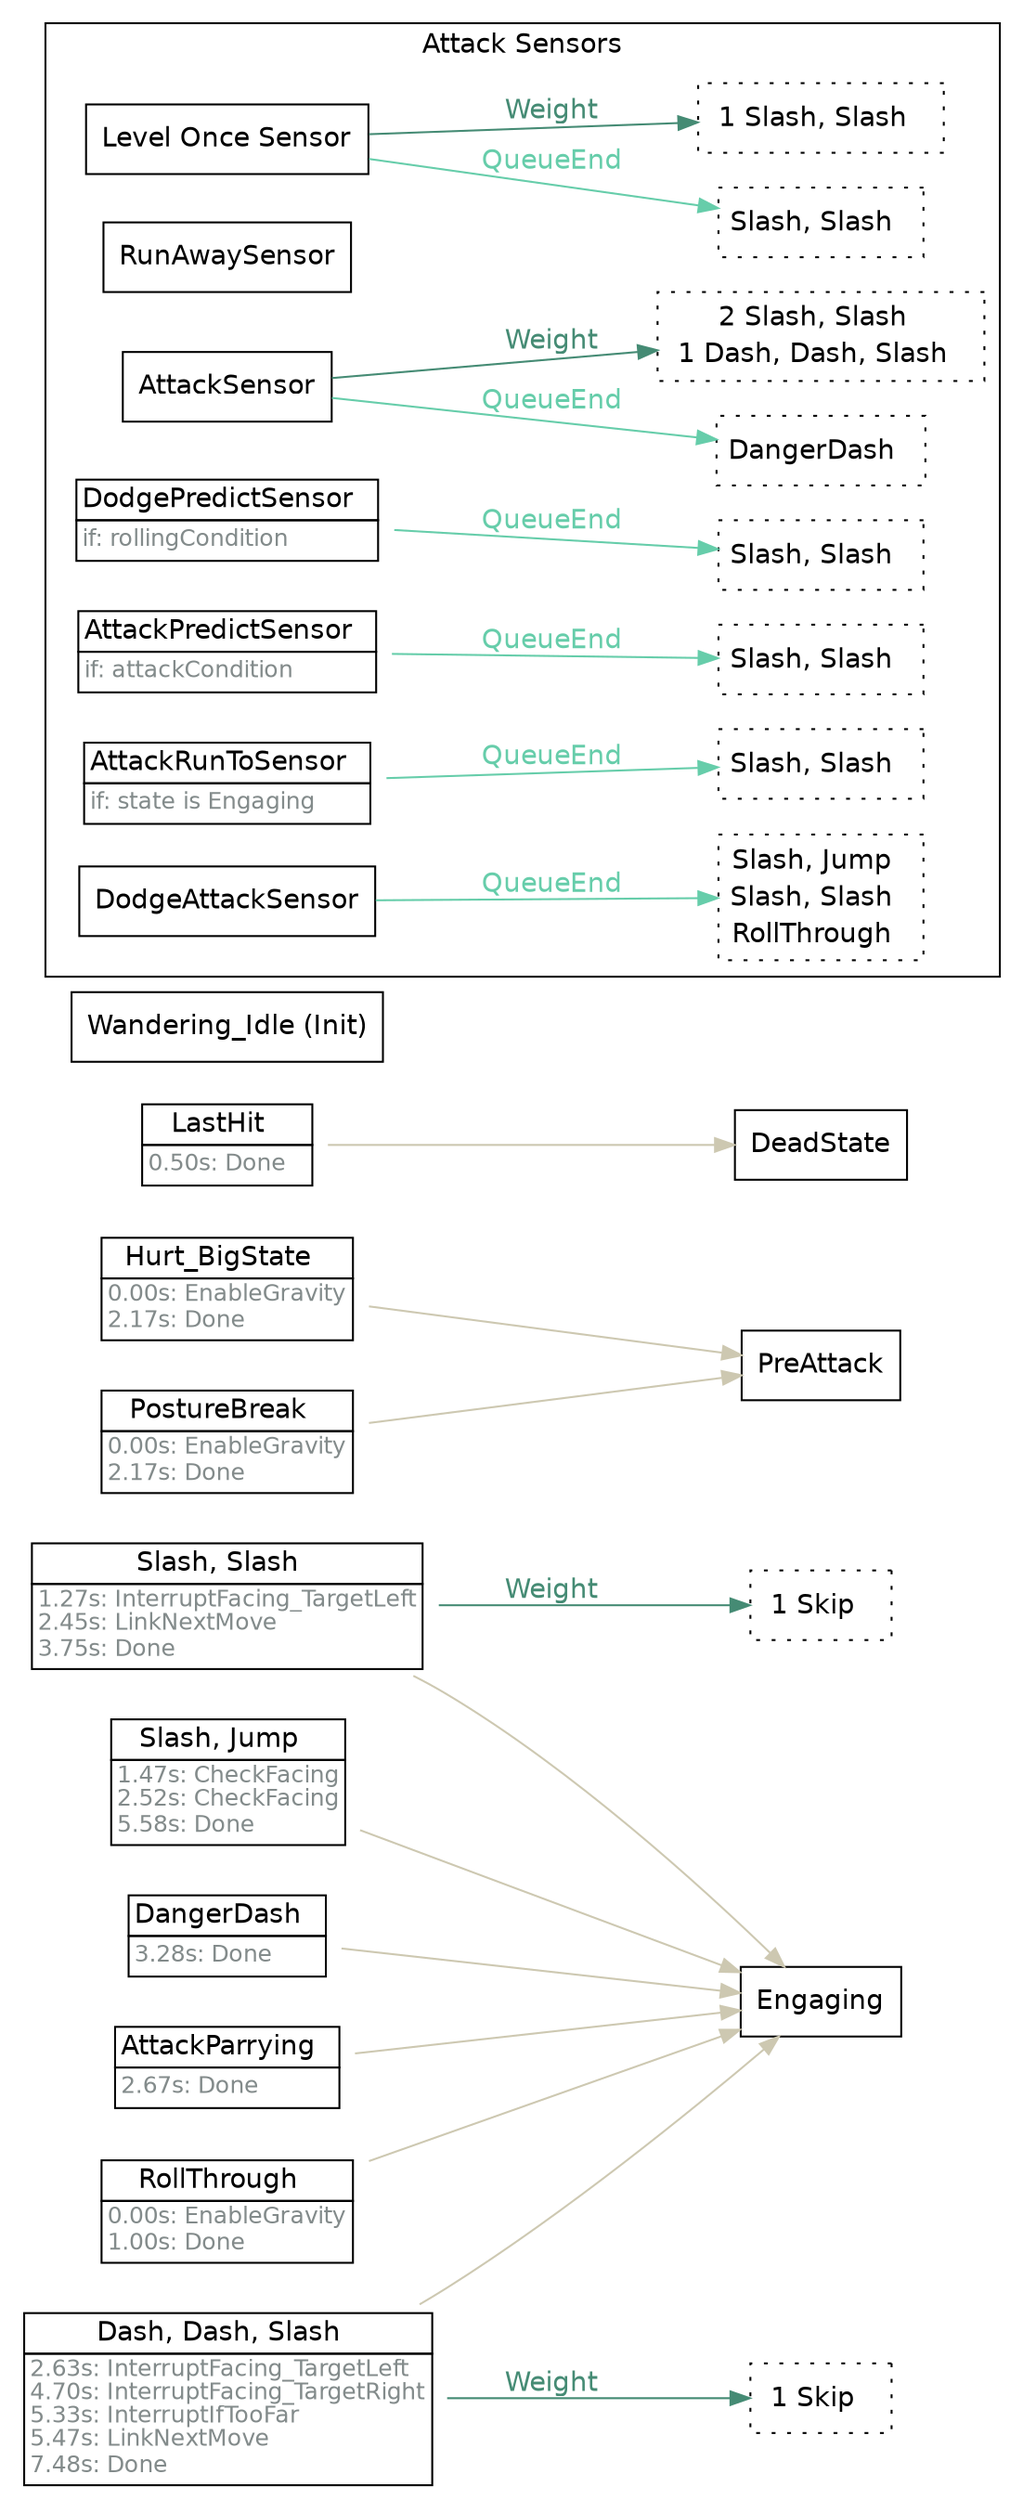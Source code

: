 strict digraph "Foo" {
	"rankdir"="LR";
	node ["shape"="box", "fontname"="Helvetica"];
	edge ["fontname"="Helvetica"];
	"Slash, Slash" ["shape"="plaintext", "label"=<<TABLE border="0" cellborder="1" cellspacing="0" cellpadding="2"><TR><TD >Slash, Slash  </TD></TR><TR><TD align="left" balign="left"><FONT point-size="12" color="azure4">1.27s: InterruptFacing_TargetLeft<br/>2.45s: LinkNextMove<br/>3.75s: Done</FONT>  </TD></TR></TABLE>>]
	"Slash, Slash" -> "Engaging"  ["color"="cornsilk3", "fontcolor"="cornsilk3"]
	"Slash, Slash_mustuse" ["shape"="box", "style"="dotted", "label"=<<TABLE border="0" cellborder="0" cellspacing="0" cellpadding="2"><TR><TD>1 Skip  </TD></TR></TABLE>>]
	"Slash, Slash" -> "Slash, Slash_mustuse"  ["label"="Weight", "color"="aquamarine4", "fontcolor"="aquamarine4"]
	"Dash, Dash, Slash" ["shape"="plaintext", "label"=<<TABLE border="0" cellborder="1" cellspacing="0" cellpadding="2"><TR><TD >Dash, Dash, Slash  </TD></TR><TR><TD align="left" balign="left"><FONT point-size="12" color="azure4">2.63s: InterruptFacing_TargetLeft<br/>4.70s: InterruptFacing_TargetRight<br/>5.33s: InterruptIfTooFar<br/>5.47s: LinkNextMove<br/>7.48s: Done</FONT>  </TD></TR></TABLE>>]
	"Dash, Dash, Slash" -> "Engaging"  ["color"="cornsilk3", "fontcolor"="cornsilk3"]
	"Dash, Dash, Slash_mustuse" ["shape"="box", "style"="dotted", "label"=<<TABLE border="0" cellborder="0" cellspacing="0" cellpadding="2"><TR><TD>1 Skip  </TD></TR></TABLE>>]
	"Dash, Dash, Slash" -> "Dash, Dash, Slash_mustuse"  ["label"="Weight", "color"="aquamarine4", "fontcolor"="aquamarine4"]
	"Slash, Jump" ["shape"="plaintext", "label"=<<TABLE border="0" cellborder="1" cellspacing="0" cellpadding="2"><TR><TD >Slash, Jump  </TD></TR><TR><TD align="left" balign="left"><FONT point-size="12" color="azure4">1.47s: CheckFacing<br/>2.52s: CheckFacing<br/>5.58s: Done</FONT>  </TD></TR></TABLE>>]
	"Slash, Jump" -> "Engaging"  ["color"="cornsilk3", "fontcolor"="cornsilk3"]
	"DangerDash" ["shape"="plaintext", "label"=<<TABLE border="0" cellborder="1" cellspacing="0" cellpadding="2"><TR><TD >DangerDash  </TD></TR><TR><TD align="left" balign="left"><FONT point-size="12" color="azure4">3.28s: Done</FONT>  </TD></TR></TABLE>>]
	"DangerDash" -> "Engaging"  ["color"="cornsilk3", "fontcolor"="cornsilk3"]
	"AttackParrying" ["shape"="plaintext", "label"=<<TABLE border="0" cellborder="1" cellspacing="0" cellpadding="2"><TR><TD >AttackParrying  </TD></TR><TR><TD align="left" balign="left"><FONT point-size="12" color="azure4">2.67s: Done</FONT>  </TD></TR></TABLE>>]
	"AttackParrying" -> "Engaging"  ["color"="cornsilk3", "fontcolor"="cornsilk3"]
	"Hurt_BigState" ["shape"="plaintext", "label"=<<TABLE border="0" cellborder="1" cellspacing="0" cellpadding="2"><TR><TD >Hurt_BigState  </TD></TR><TR><TD align="left" balign="left"><FONT point-size="12" color="azure4">0.00s: EnableGravity<br/>2.17s: Done</FONT>  </TD></TR></TABLE>>]
	"Hurt_BigState" -> "PreAttack"  ["color"="cornsilk3", "fontcolor"="cornsilk3"]
	"LastHit" ["shape"="plaintext", "label"=<<TABLE border="0" cellborder="1" cellspacing="0" cellpadding="2"><TR><TD >LastHit  </TD></TR><TR><TD align="left" balign="left"><FONT point-size="12" color="azure4">0.50s: Done</FONT>  </TD></TR></TABLE>>]
	"LastHit" -> "DeadState"  ["color"="cornsilk3", "fontcolor"="cornsilk3"]
	"PostureBreak" ["shape"="plaintext", "label"=<<TABLE border="0" cellborder="1" cellspacing="0" cellpadding="2"><TR><TD >PostureBreak  </TD></TR><TR><TD align="left" balign="left"><FONT point-size="12" color="azure4">0.00s: EnableGravity<br/>2.17s: Done</FONT>  </TD></TR></TABLE>>]
	"PostureBreak" -> "PreAttack"  ["color"="cornsilk3", "fontcolor"="cornsilk3"]
	"RollThrough" ["shape"="plaintext", "label"=<<TABLE border="0" cellborder="1" cellspacing="0" cellpadding="2"><TR><TD >RollThrough  </TD></TR><TR><TD align="left" balign="left"><FONT point-size="12" color="azure4">0.00s: EnableGravity<br/>1.00s: Done</FONT>  </TD></TR></TABLE>>]
	"RollThrough" -> "Engaging"  ["color"="cornsilk3", "fontcolor"="cornsilk3"]
	"Wandering_Idle" ["label"="Wandering_Idle (Init)"]
	subgraph "cluster_attacksensors" {
		"rank"="sink";
		"label"="Attack Sensors";
		"fontname"="Helvetica";
		"Level Once Sensor" ["label"="Level Once Sensor"]
		"Level Once Sensor_linked" ["shape"="box", "style"="dotted", "label"=<<TABLE border="0" cellborder="0" cellspacing="0" cellpadding="2"><TR><TD>Slash, Slash  </TD></TR></TABLE>>, "margin"="0.05"]
		"Level Once Sensor" -> "Level Once Sensor_linked"  ["label"="QueueEnd", "color"="aquamarine3", "fontcolor"="aquamarine3"]
		"Level Once Sensor_mustuse" ["shape"="box", "style"="dotted", "label"=<<TABLE border="0" cellborder="0" cellspacing="0" cellpadding="2"><TR><TD>1 Slash, Slash  </TD></TR></TABLE>>]
		"Level Once Sensor" -> "Level Once Sensor_mustuse"  ["label"="Weight", "color"="aquamarine4", "fontcolor"="aquamarine4"]
		"RunAwaySensor" ["label"="RunAwaySensor"]
		"AttackSensor" ["label"="AttackSensor"]
		"AttackSensor_linked" ["shape"="box", "style"="dotted", "label"=<<TABLE border="0" cellborder="0" cellspacing="0" cellpadding="2"><TR><TD>DangerDash  </TD></TR></TABLE>>, "margin"="0.05"]
		"AttackSensor" -> "AttackSensor_linked"  ["label"="QueueEnd", "color"="aquamarine3", "fontcolor"="aquamarine3"]
		"AttackSensor_mustuse" ["shape"="box", "style"="dotted", "label"=<<TABLE border="0" cellborder="0" cellspacing="0" cellpadding="2"><TR><TD>2 Slash, Slash  </TD></TR><TR><TD>1 Dash, Dash, Slash  </TD></TR></TABLE>>]
		"AttackSensor" -> "AttackSensor_mustuse"  ["label"="Weight", "color"="aquamarine4", "fontcolor"="aquamarine4"]
		"DodgePredictSensor" ["shape"="plaintext", "label"=<<TABLE border="0" cellborder="1" cellspacing="0" cellpadding="2"><TR><TD >DodgePredictSensor  </TD></TR><TR><TD align="left" balign="left"><FONT point-size="12" color="azure4">if: rollingCondition</FONT>  </TD></TR></TABLE>>]
		"DodgePredictSensor_linked" ["shape"="box", "style"="dotted", "label"=<<TABLE border="0" cellborder="0" cellspacing="0" cellpadding="2"><TR><TD>Slash, Slash  </TD></TR></TABLE>>, "margin"="0.05"]
		"DodgePredictSensor" -> "DodgePredictSensor_linked"  ["label"="QueueEnd", "color"="aquamarine3", "fontcolor"="aquamarine3"]
		"AttackPredictSensor" ["shape"="plaintext", "label"=<<TABLE border="0" cellborder="1" cellspacing="0" cellpadding="2"><TR><TD >AttackPredictSensor  </TD></TR><TR><TD align="left" balign="left"><FONT point-size="12" color="azure4">if: attackCondition</FONT>  </TD></TR></TABLE>>]
		"AttackPredictSensor_linked" ["shape"="box", "style"="dotted", "label"=<<TABLE border="0" cellborder="0" cellspacing="0" cellpadding="2"><TR><TD>Slash, Slash  </TD></TR></TABLE>>, "margin"="0.05"]
		"AttackPredictSensor" -> "AttackPredictSensor_linked"  ["label"="QueueEnd", "color"="aquamarine3", "fontcolor"="aquamarine3"]
		"AttackRunToSensor" ["shape"="plaintext", "label"=<<TABLE border="0" cellborder="1" cellspacing="0" cellpadding="2"><TR><TD >AttackRunToSensor  </TD></TR><TR><TD align="left" balign="left"><FONT point-size="12" color="azure4">if: state is Engaging</FONT>  </TD></TR></TABLE>>]
		"AttackRunToSensor_linked" ["shape"="box", "style"="dotted", "label"=<<TABLE border="0" cellborder="0" cellspacing="0" cellpadding="2"><TR><TD>Slash, Slash  </TD></TR></TABLE>>, "margin"="0.05"]
		"AttackRunToSensor" -> "AttackRunToSensor_linked"  ["label"="QueueEnd", "color"="aquamarine3", "fontcolor"="aquamarine3"]
		"DodgeAttackSensor" ["label"="DodgeAttackSensor"]
		"DodgeAttackSensor_linked" ["shape"="box", "style"="dotted", "label"=<<TABLE border="0" cellborder="0" cellspacing="0" cellpadding="2"><TR><TD>Slash, Jump  </TD></TR><TR><TD>Slash, Slash  </TD></TR><TR><TD>RollThrough  </TD></TR></TABLE>>, "margin"="0.05"]
		"DodgeAttackSensor" -> "DodgeAttackSensor_linked"  ["label"="QueueEnd", "color"="aquamarine3", "fontcolor"="aquamarine3"]
	}
	
}
